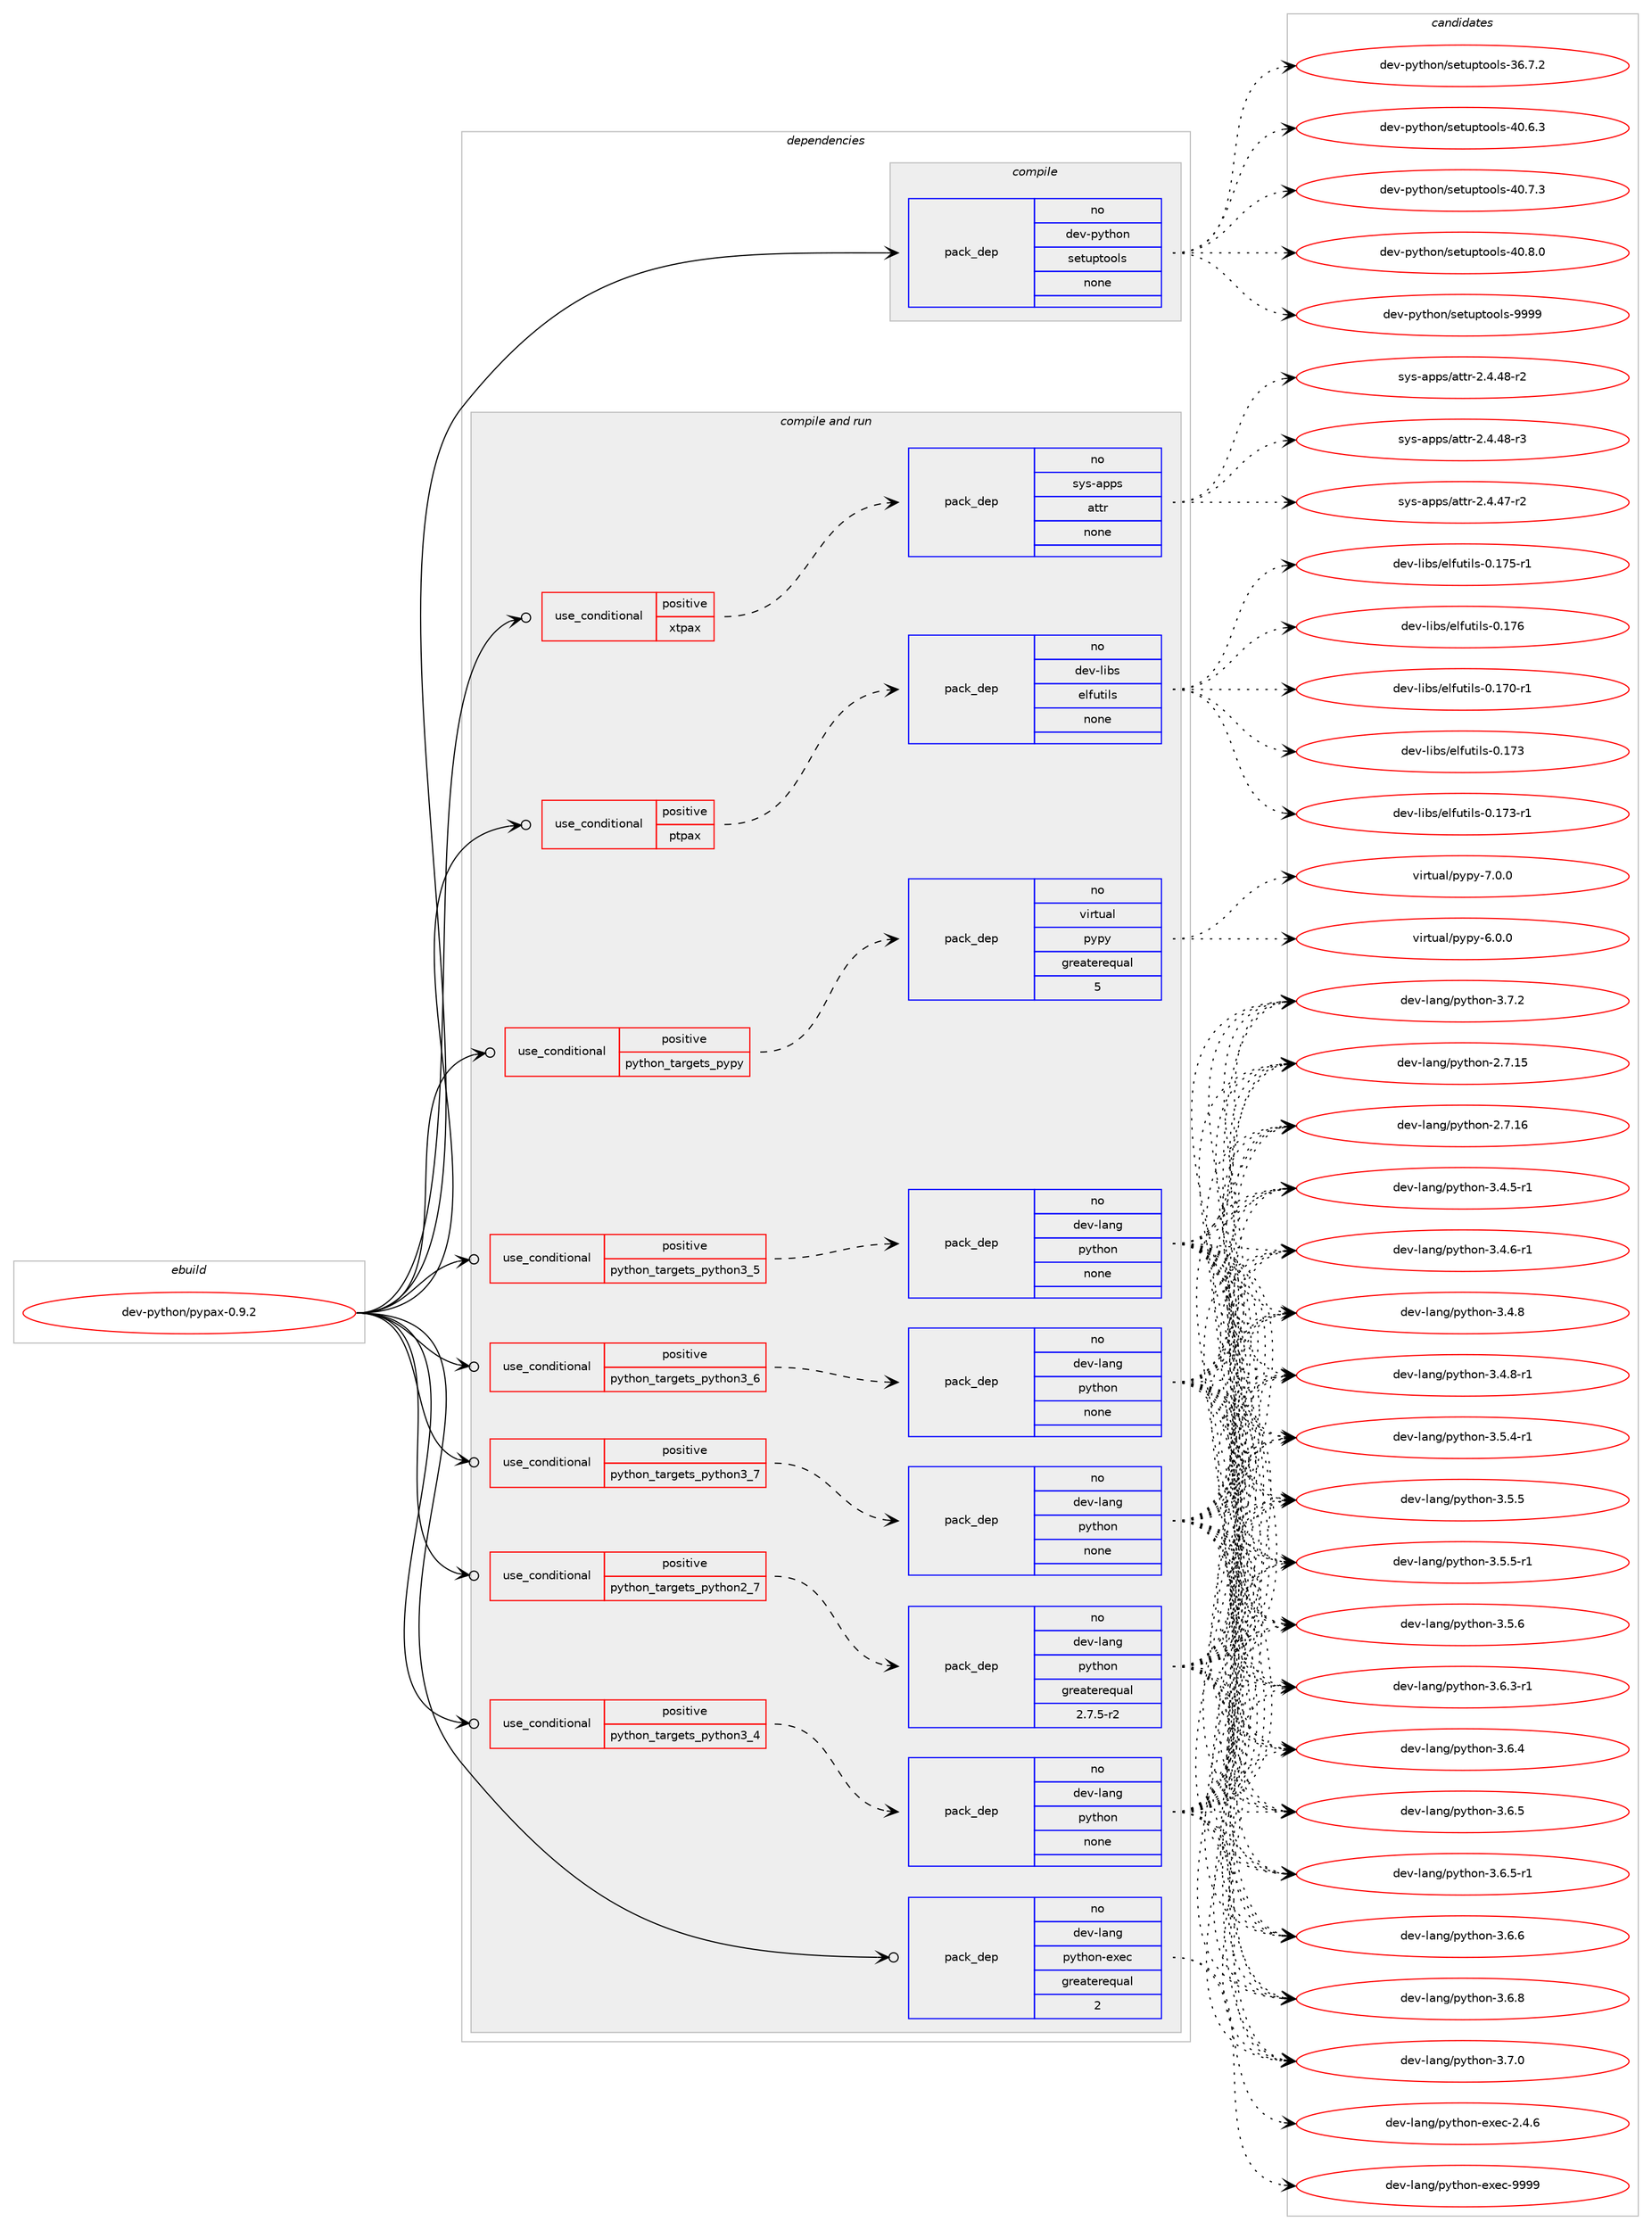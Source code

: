 digraph prolog {

# *************
# Graph options
# *************

newrank=true;
concentrate=true;
compound=true;
graph [rankdir=LR,fontname=Helvetica,fontsize=10,ranksep=1.5];#, ranksep=2.5, nodesep=0.2];
edge  [arrowhead=vee];
node  [fontname=Helvetica,fontsize=10];

# **********
# The ebuild
# **********

subgraph cluster_leftcol {
color=gray;
rank=same;
label=<<i>ebuild</i>>;
id [label="dev-python/pypax-0.9.2", color=red, width=4, href="../dev-python/pypax-0.9.2.svg"];
}

# ****************
# The dependencies
# ****************

subgraph cluster_midcol {
color=gray;
label=<<i>dependencies</i>>;
subgraph cluster_compile {
fillcolor="#eeeeee";
style=filled;
label=<<i>compile</i>>;
subgraph pack1026372 {
dependency1431121 [label=<<TABLE BORDER="0" CELLBORDER="1" CELLSPACING="0" CELLPADDING="4" WIDTH="220"><TR><TD ROWSPAN="6" CELLPADDING="30">pack_dep</TD></TR><TR><TD WIDTH="110">no</TD></TR><TR><TD>dev-python</TD></TR><TR><TD>setuptools</TD></TR><TR><TD>none</TD></TR><TR><TD></TD></TR></TABLE>>, shape=none, color=blue];
}
id:e -> dependency1431121:w [weight=20,style="solid",arrowhead="vee"];
}
subgraph cluster_compileandrun {
fillcolor="#eeeeee";
style=filled;
label=<<i>compile and run</i>>;
subgraph cond381426 {
dependency1431122 [label=<<TABLE BORDER="0" CELLBORDER="1" CELLSPACING="0" CELLPADDING="4"><TR><TD ROWSPAN="3" CELLPADDING="10">use_conditional</TD></TR><TR><TD>positive</TD></TR><TR><TD>ptpax</TD></TR></TABLE>>, shape=none, color=red];
subgraph pack1026373 {
dependency1431123 [label=<<TABLE BORDER="0" CELLBORDER="1" CELLSPACING="0" CELLPADDING="4" WIDTH="220"><TR><TD ROWSPAN="6" CELLPADDING="30">pack_dep</TD></TR><TR><TD WIDTH="110">no</TD></TR><TR><TD>dev-libs</TD></TR><TR><TD>elfutils</TD></TR><TR><TD>none</TD></TR><TR><TD></TD></TR></TABLE>>, shape=none, color=blue];
}
dependency1431122:e -> dependency1431123:w [weight=20,style="dashed",arrowhead="vee"];
}
id:e -> dependency1431122:w [weight=20,style="solid",arrowhead="odotvee"];
subgraph cond381427 {
dependency1431124 [label=<<TABLE BORDER="0" CELLBORDER="1" CELLSPACING="0" CELLPADDING="4"><TR><TD ROWSPAN="3" CELLPADDING="10">use_conditional</TD></TR><TR><TD>positive</TD></TR><TR><TD>python_targets_pypy</TD></TR></TABLE>>, shape=none, color=red];
subgraph pack1026374 {
dependency1431125 [label=<<TABLE BORDER="0" CELLBORDER="1" CELLSPACING="0" CELLPADDING="4" WIDTH="220"><TR><TD ROWSPAN="6" CELLPADDING="30">pack_dep</TD></TR><TR><TD WIDTH="110">no</TD></TR><TR><TD>virtual</TD></TR><TR><TD>pypy</TD></TR><TR><TD>greaterequal</TD></TR><TR><TD>5</TD></TR></TABLE>>, shape=none, color=blue];
}
dependency1431124:e -> dependency1431125:w [weight=20,style="dashed",arrowhead="vee"];
}
id:e -> dependency1431124:w [weight=20,style="solid",arrowhead="odotvee"];
subgraph cond381428 {
dependency1431126 [label=<<TABLE BORDER="0" CELLBORDER="1" CELLSPACING="0" CELLPADDING="4"><TR><TD ROWSPAN="3" CELLPADDING="10">use_conditional</TD></TR><TR><TD>positive</TD></TR><TR><TD>python_targets_python2_7</TD></TR></TABLE>>, shape=none, color=red];
subgraph pack1026375 {
dependency1431127 [label=<<TABLE BORDER="0" CELLBORDER="1" CELLSPACING="0" CELLPADDING="4" WIDTH="220"><TR><TD ROWSPAN="6" CELLPADDING="30">pack_dep</TD></TR><TR><TD WIDTH="110">no</TD></TR><TR><TD>dev-lang</TD></TR><TR><TD>python</TD></TR><TR><TD>greaterequal</TD></TR><TR><TD>2.7.5-r2</TD></TR></TABLE>>, shape=none, color=blue];
}
dependency1431126:e -> dependency1431127:w [weight=20,style="dashed",arrowhead="vee"];
}
id:e -> dependency1431126:w [weight=20,style="solid",arrowhead="odotvee"];
subgraph cond381429 {
dependency1431128 [label=<<TABLE BORDER="0" CELLBORDER="1" CELLSPACING="0" CELLPADDING="4"><TR><TD ROWSPAN="3" CELLPADDING="10">use_conditional</TD></TR><TR><TD>positive</TD></TR><TR><TD>python_targets_python3_4</TD></TR></TABLE>>, shape=none, color=red];
subgraph pack1026376 {
dependency1431129 [label=<<TABLE BORDER="0" CELLBORDER="1" CELLSPACING="0" CELLPADDING="4" WIDTH="220"><TR><TD ROWSPAN="6" CELLPADDING="30">pack_dep</TD></TR><TR><TD WIDTH="110">no</TD></TR><TR><TD>dev-lang</TD></TR><TR><TD>python</TD></TR><TR><TD>none</TD></TR><TR><TD></TD></TR></TABLE>>, shape=none, color=blue];
}
dependency1431128:e -> dependency1431129:w [weight=20,style="dashed",arrowhead="vee"];
}
id:e -> dependency1431128:w [weight=20,style="solid",arrowhead="odotvee"];
subgraph cond381430 {
dependency1431130 [label=<<TABLE BORDER="0" CELLBORDER="1" CELLSPACING="0" CELLPADDING="4"><TR><TD ROWSPAN="3" CELLPADDING="10">use_conditional</TD></TR><TR><TD>positive</TD></TR><TR><TD>python_targets_python3_5</TD></TR></TABLE>>, shape=none, color=red];
subgraph pack1026377 {
dependency1431131 [label=<<TABLE BORDER="0" CELLBORDER="1" CELLSPACING="0" CELLPADDING="4" WIDTH="220"><TR><TD ROWSPAN="6" CELLPADDING="30">pack_dep</TD></TR><TR><TD WIDTH="110">no</TD></TR><TR><TD>dev-lang</TD></TR><TR><TD>python</TD></TR><TR><TD>none</TD></TR><TR><TD></TD></TR></TABLE>>, shape=none, color=blue];
}
dependency1431130:e -> dependency1431131:w [weight=20,style="dashed",arrowhead="vee"];
}
id:e -> dependency1431130:w [weight=20,style="solid",arrowhead="odotvee"];
subgraph cond381431 {
dependency1431132 [label=<<TABLE BORDER="0" CELLBORDER="1" CELLSPACING="0" CELLPADDING="4"><TR><TD ROWSPAN="3" CELLPADDING="10">use_conditional</TD></TR><TR><TD>positive</TD></TR><TR><TD>python_targets_python3_6</TD></TR></TABLE>>, shape=none, color=red];
subgraph pack1026378 {
dependency1431133 [label=<<TABLE BORDER="0" CELLBORDER="1" CELLSPACING="0" CELLPADDING="4" WIDTH="220"><TR><TD ROWSPAN="6" CELLPADDING="30">pack_dep</TD></TR><TR><TD WIDTH="110">no</TD></TR><TR><TD>dev-lang</TD></TR><TR><TD>python</TD></TR><TR><TD>none</TD></TR><TR><TD></TD></TR></TABLE>>, shape=none, color=blue];
}
dependency1431132:e -> dependency1431133:w [weight=20,style="dashed",arrowhead="vee"];
}
id:e -> dependency1431132:w [weight=20,style="solid",arrowhead="odotvee"];
subgraph cond381432 {
dependency1431134 [label=<<TABLE BORDER="0" CELLBORDER="1" CELLSPACING="0" CELLPADDING="4"><TR><TD ROWSPAN="3" CELLPADDING="10">use_conditional</TD></TR><TR><TD>positive</TD></TR><TR><TD>python_targets_python3_7</TD></TR></TABLE>>, shape=none, color=red];
subgraph pack1026379 {
dependency1431135 [label=<<TABLE BORDER="0" CELLBORDER="1" CELLSPACING="0" CELLPADDING="4" WIDTH="220"><TR><TD ROWSPAN="6" CELLPADDING="30">pack_dep</TD></TR><TR><TD WIDTH="110">no</TD></TR><TR><TD>dev-lang</TD></TR><TR><TD>python</TD></TR><TR><TD>none</TD></TR><TR><TD></TD></TR></TABLE>>, shape=none, color=blue];
}
dependency1431134:e -> dependency1431135:w [weight=20,style="dashed",arrowhead="vee"];
}
id:e -> dependency1431134:w [weight=20,style="solid",arrowhead="odotvee"];
subgraph cond381433 {
dependency1431136 [label=<<TABLE BORDER="0" CELLBORDER="1" CELLSPACING="0" CELLPADDING="4"><TR><TD ROWSPAN="3" CELLPADDING="10">use_conditional</TD></TR><TR><TD>positive</TD></TR><TR><TD>xtpax</TD></TR></TABLE>>, shape=none, color=red];
subgraph pack1026380 {
dependency1431137 [label=<<TABLE BORDER="0" CELLBORDER="1" CELLSPACING="0" CELLPADDING="4" WIDTH="220"><TR><TD ROWSPAN="6" CELLPADDING="30">pack_dep</TD></TR><TR><TD WIDTH="110">no</TD></TR><TR><TD>sys-apps</TD></TR><TR><TD>attr</TD></TR><TR><TD>none</TD></TR><TR><TD></TD></TR></TABLE>>, shape=none, color=blue];
}
dependency1431136:e -> dependency1431137:w [weight=20,style="dashed",arrowhead="vee"];
}
id:e -> dependency1431136:w [weight=20,style="solid",arrowhead="odotvee"];
subgraph pack1026381 {
dependency1431138 [label=<<TABLE BORDER="0" CELLBORDER="1" CELLSPACING="0" CELLPADDING="4" WIDTH="220"><TR><TD ROWSPAN="6" CELLPADDING="30">pack_dep</TD></TR><TR><TD WIDTH="110">no</TD></TR><TR><TD>dev-lang</TD></TR><TR><TD>python-exec</TD></TR><TR><TD>greaterequal</TD></TR><TR><TD>2</TD></TR></TABLE>>, shape=none, color=blue];
}
id:e -> dependency1431138:w [weight=20,style="solid",arrowhead="odotvee"];
}
subgraph cluster_run {
fillcolor="#eeeeee";
style=filled;
label=<<i>run</i>>;
}
}

# **************
# The candidates
# **************

subgraph cluster_choices {
rank=same;
color=gray;
label=<<i>candidates</i>>;

subgraph choice1026372 {
color=black;
nodesep=1;
choice100101118451121211161041111104711510111611711211611111110811545515446554650 [label="dev-python/setuptools-36.7.2", color=red, width=4,href="../dev-python/setuptools-36.7.2.svg"];
choice100101118451121211161041111104711510111611711211611111110811545524846544651 [label="dev-python/setuptools-40.6.3", color=red, width=4,href="../dev-python/setuptools-40.6.3.svg"];
choice100101118451121211161041111104711510111611711211611111110811545524846554651 [label="dev-python/setuptools-40.7.3", color=red, width=4,href="../dev-python/setuptools-40.7.3.svg"];
choice100101118451121211161041111104711510111611711211611111110811545524846564648 [label="dev-python/setuptools-40.8.0", color=red, width=4,href="../dev-python/setuptools-40.8.0.svg"];
choice10010111845112121116104111110471151011161171121161111111081154557575757 [label="dev-python/setuptools-9999", color=red, width=4,href="../dev-python/setuptools-9999.svg"];
dependency1431121:e -> choice100101118451121211161041111104711510111611711211611111110811545515446554650:w [style=dotted,weight="100"];
dependency1431121:e -> choice100101118451121211161041111104711510111611711211611111110811545524846544651:w [style=dotted,weight="100"];
dependency1431121:e -> choice100101118451121211161041111104711510111611711211611111110811545524846554651:w [style=dotted,weight="100"];
dependency1431121:e -> choice100101118451121211161041111104711510111611711211611111110811545524846564648:w [style=dotted,weight="100"];
dependency1431121:e -> choice10010111845112121116104111110471151011161171121161111111081154557575757:w [style=dotted,weight="100"];
}
subgraph choice1026373 {
color=black;
nodesep=1;
choice1001011184510810598115471011081021171161051081154548464955484511449 [label="dev-libs/elfutils-0.170-r1", color=red, width=4,href="../dev-libs/elfutils-0.170-r1.svg"];
choice100101118451081059811547101108102117116105108115454846495551 [label="dev-libs/elfutils-0.173", color=red, width=4,href="../dev-libs/elfutils-0.173.svg"];
choice1001011184510810598115471011081021171161051081154548464955514511449 [label="dev-libs/elfutils-0.173-r1", color=red, width=4,href="../dev-libs/elfutils-0.173-r1.svg"];
choice1001011184510810598115471011081021171161051081154548464955534511449 [label="dev-libs/elfutils-0.175-r1", color=red, width=4,href="../dev-libs/elfutils-0.175-r1.svg"];
choice100101118451081059811547101108102117116105108115454846495554 [label="dev-libs/elfutils-0.176", color=red, width=4,href="../dev-libs/elfutils-0.176.svg"];
dependency1431123:e -> choice1001011184510810598115471011081021171161051081154548464955484511449:w [style=dotted,weight="100"];
dependency1431123:e -> choice100101118451081059811547101108102117116105108115454846495551:w [style=dotted,weight="100"];
dependency1431123:e -> choice1001011184510810598115471011081021171161051081154548464955514511449:w [style=dotted,weight="100"];
dependency1431123:e -> choice1001011184510810598115471011081021171161051081154548464955534511449:w [style=dotted,weight="100"];
dependency1431123:e -> choice100101118451081059811547101108102117116105108115454846495554:w [style=dotted,weight="100"];
}
subgraph choice1026374 {
color=black;
nodesep=1;
choice1181051141161179710847112121112121455446484648 [label="virtual/pypy-6.0.0", color=red, width=4,href="../virtual/pypy-6.0.0.svg"];
choice1181051141161179710847112121112121455546484648 [label="virtual/pypy-7.0.0", color=red, width=4,href="../virtual/pypy-7.0.0.svg"];
dependency1431125:e -> choice1181051141161179710847112121112121455446484648:w [style=dotted,weight="100"];
dependency1431125:e -> choice1181051141161179710847112121112121455546484648:w [style=dotted,weight="100"];
}
subgraph choice1026375 {
color=black;
nodesep=1;
choice10010111845108971101034711212111610411111045504655464953 [label="dev-lang/python-2.7.15", color=red, width=4,href="../dev-lang/python-2.7.15.svg"];
choice10010111845108971101034711212111610411111045504655464954 [label="dev-lang/python-2.7.16", color=red, width=4,href="../dev-lang/python-2.7.16.svg"];
choice1001011184510897110103471121211161041111104551465246534511449 [label="dev-lang/python-3.4.5-r1", color=red, width=4,href="../dev-lang/python-3.4.5-r1.svg"];
choice1001011184510897110103471121211161041111104551465246544511449 [label="dev-lang/python-3.4.6-r1", color=red, width=4,href="../dev-lang/python-3.4.6-r1.svg"];
choice100101118451089711010347112121116104111110455146524656 [label="dev-lang/python-3.4.8", color=red, width=4,href="../dev-lang/python-3.4.8.svg"];
choice1001011184510897110103471121211161041111104551465246564511449 [label="dev-lang/python-3.4.8-r1", color=red, width=4,href="../dev-lang/python-3.4.8-r1.svg"];
choice1001011184510897110103471121211161041111104551465346524511449 [label="dev-lang/python-3.5.4-r1", color=red, width=4,href="../dev-lang/python-3.5.4-r1.svg"];
choice100101118451089711010347112121116104111110455146534653 [label="dev-lang/python-3.5.5", color=red, width=4,href="../dev-lang/python-3.5.5.svg"];
choice1001011184510897110103471121211161041111104551465346534511449 [label="dev-lang/python-3.5.5-r1", color=red, width=4,href="../dev-lang/python-3.5.5-r1.svg"];
choice100101118451089711010347112121116104111110455146534654 [label="dev-lang/python-3.5.6", color=red, width=4,href="../dev-lang/python-3.5.6.svg"];
choice1001011184510897110103471121211161041111104551465446514511449 [label="dev-lang/python-3.6.3-r1", color=red, width=4,href="../dev-lang/python-3.6.3-r1.svg"];
choice100101118451089711010347112121116104111110455146544652 [label="dev-lang/python-3.6.4", color=red, width=4,href="../dev-lang/python-3.6.4.svg"];
choice100101118451089711010347112121116104111110455146544653 [label="dev-lang/python-3.6.5", color=red, width=4,href="../dev-lang/python-3.6.5.svg"];
choice1001011184510897110103471121211161041111104551465446534511449 [label="dev-lang/python-3.6.5-r1", color=red, width=4,href="../dev-lang/python-3.6.5-r1.svg"];
choice100101118451089711010347112121116104111110455146544654 [label="dev-lang/python-3.6.6", color=red, width=4,href="../dev-lang/python-3.6.6.svg"];
choice100101118451089711010347112121116104111110455146544656 [label="dev-lang/python-3.6.8", color=red, width=4,href="../dev-lang/python-3.6.8.svg"];
choice100101118451089711010347112121116104111110455146554648 [label="dev-lang/python-3.7.0", color=red, width=4,href="../dev-lang/python-3.7.0.svg"];
choice100101118451089711010347112121116104111110455146554650 [label="dev-lang/python-3.7.2", color=red, width=4,href="../dev-lang/python-3.7.2.svg"];
dependency1431127:e -> choice10010111845108971101034711212111610411111045504655464953:w [style=dotted,weight="100"];
dependency1431127:e -> choice10010111845108971101034711212111610411111045504655464954:w [style=dotted,weight="100"];
dependency1431127:e -> choice1001011184510897110103471121211161041111104551465246534511449:w [style=dotted,weight="100"];
dependency1431127:e -> choice1001011184510897110103471121211161041111104551465246544511449:w [style=dotted,weight="100"];
dependency1431127:e -> choice100101118451089711010347112121116104111110455146524656:w [style=dotted,weight="100"];
dependency1431127:e -> choice1001011184510897110103471121211161041111104551465246564511449:w [style=dotted,weight="100"];
dependency1431127:e -> choice1001011184510897110103471121211161041111104551465346524511449:w [style=dotted,weight="100"];
dependency1431127:e -> choice100101118451089711010347112121116104111110455146534653:w [style=dotted,weight="100"];
dependency1431127:e -> choice1001011184510897110103471121211161041111104551465346534511449:w [style=dotted,weight="100"];
dependency1431127:e -> choice100101118451089711010347112121116104111110455146534654:w [style=dotted,weight="100"];
dependency1431127:e -> choice1001011184510897110103471121211161041111104551465446514511449:w [style=dotted,weight="100"];
dependency1431127:e -> choice100101118451089711010347112121116104111110455146544652:w [style=dotted,weight="100"];
dependency1431127:e -> choice100101118451089711010347112121116104111110455146544653:w [style=dotted,weight="100"];
dependency1431127:e -> choice1001011184510897110103471121211161041111104551465446534511449:w [style=dotted,weight="100"];
dependency1431127:e -> choice100101118451089711010347112121116104111110455146544654:w [style=dotted,weight="100"];
dependency1431127:e -> choice100101118451089711010347112121116104111110455146544656:w [style=dotted,weight="100"];
dependency1431127:e -> choice100101118451089711010347112121116104111110455146554648:w [style=dotted,weight="100"];
dependency1431127:e -> choice100101118451089711010347112121116104111110455146554650:w [style=dotted,weight="100"];
}
subgraph choice1026376 {
color=black;
nodesep=1;
choice10010111845108971101034711212111610411111045504655464953 [label="dev-lang/python-2.7.15", color=red, width=4,href="../dev-lang/python-2.7.15.svg"];
choice10010111845108971101034711212111610411111045504655464954 [label="dev-lang/python-2.7.16", color=red, width=4,href="../dev-lang/python-2.7.16.svg"];
choice1001011184510897110103471121211161041111104551465246534511449 [label="dev-lang/python-3.4.5-r1", color=red, width=4,href="../dev-lang/python-3.4.5-r1.svg"];
choice1001011184510897110103471121211161041111104551465246544511449 [label="dev-lang/python-3.4.6-r1", color=red, width=4,href="../dev-lang/python-3.4.6-r1.svg"];
choice100101118451089711010347112121116104111110455146524656 [label="dev-lang/python-3.4.8", color=red, width=4,href="../dev-lang/python-3.4.8.svg"];
choice1001011184510897110103471121211161041111104551465246564511449 [label="dev-lang/python-3.4.8-r1", color=red, width=4,href="../dev-lang/python-3.4.8-r1.svg"];
choice1001011184510897110103471121211161041111104551465346524511449 [label="dev-lang/python-3.5.4-r1", color=red, width=4,href="../dev-lang/python-3.5.4-r1.svg"];
choice100101118451089711010347112121116104111110455146534653 [label="dev-lang/python-3.5.5", color=red, width=4,href="../dev-lang/python-3.5.5.svg"];
choice1001011184510897110103471121211161041111104551465346534511449 [label="dev-lang/python-3.5.5-r1", color=red, width=4,href="../dev-lang/python-3.5.5-r1.svg"];
choice100101118451089711010347112121116104111110455146534654 [label="dev-lang/python-3.5.6", color=red, width=4,href="../dev-lang/python-3.5.6.svg"];
choice1001011184510897110103471121211161041111104551465446514511449 [label="dev-lang/python-3.6.3-r1", color=red, width=4,href="../dev-lang/python-3.6.3-r1.svg"];
choice100101118451089711010347112121116104111110455146544652 [label="dev-lang/python-3.6.4", color=red, width=4,href="../dev-lang/python-3.6.4.svg"];
choice100101118451089711010347112121116104111110455146544653 [label="dev-lang/python-3.6.5", color=red, width=4,href="../dev-lang/python-3.6.5.svg"];
choice1001011184510897110103471121211161041111104551465446534511449 [label="dev-lang/python-3.6.5-r1", color=red, width=4,href="../dev-lang/python-3.6.5-r1.svg"];
choice100101118451089711010347112121116104111110455146544654 [label="dev-lang/python-3.6.6", color=red, width=4,href="../dev-lang/python-3.6.6.svg"];
choice100101118451089711010347112121116104111110455146544656 [label="dev-lang/python-3.6.8", color=red, width=4,href="../dev-lang/python-3.6.8.svg"];
choice100101118451089711010347112121116104111110455146554648 [label="dev-lang/python-3.7.0", color=red, width=4,href="../dev-lang/python-3.7.0.svg"];
choice100101118451089711010347112121116104111110455146554650 [label="dev-lang/python-3.7.2", color=red, width=4,href="../dev-lang/python-3.7.2.svg"];
dependency1431129:e -> choice10010111845108971101034711212111610411111045504655464953:w [style=dotted,weight="100"];
dependency1431129:e -> choice10010111845108971101034711212111610411111045504655464954:w [style=dotted,weight="100"];
dependency1431129:e -> choice1001011184510897110103471121211161041111104551465246534511449:w [style=dotted,weight="100"];
dependency1431129:e -> choice1001011184510897110103471121211161041111104551465246544511449:w [style=dotted,weight="100"];
dependency1431129:e -> choice100101118451089711010347112121116104111110455146524656:w [style=dotted,weight="100"];
dependency1431129:e -> choice1001011184510897110103471121211161041111104551465246564511449:w [style=dotted,weight="100"];
dependency1431129:e -> choice1001011184510897110103471121211161041111104551465346524511449:w [style=dotted,weight="100"];
dependency1431129:e -> choice100101118451089711010347112121116104111110455146534653:w [style=dotted,weight="100"];
dependency1431129:e -> choice1001011184510897110103471121211161041111104551465346534511449:w [style=dotted,weight="100"];
dependency1431129:e -> choice100101118451089711010347112121116104111110455146534654:w [style=dotted,weight="100"];
dependency1431129:e -> choice1001011184510897110103471121211161041111104551465446514511449:w [style=dotted,weight="100"];
dependency1431129:e -> choice100101118451089711010347112121116104111110455146544652:w [style=dotted,weight="100"];
dependency1431129:e -> choice100101118451089711010347112121116104111110455146544653:w [style=dotted,weight="100"];
dependency1431129:e -> choice1001011184510897110103471121211161041111104551465446534511449:w [style=dotted,weight="100"];
dependency1431129:e -> choice100101118451089711010347112121116104111110455146544654:w [style=dotted,weight="100"];
dependency1431129:e -> choice100101118451089711010347112121116104111110455146544656:w [style=dotted,weight="100"];
dependency1431129:e -> choice100101118451089711010347112121116104111110455146554648:w [style=dotted,weight="100"];
dependency1431129:e -> choice100101118451089711010347112121116104111110455146554650:w [style=dotted,weight="100"];
}
subgraph choice1026377 {
color=black;
nodesep=1;
choice10010111845108971101034711212111610411111045504655464953 [label="dev-lang/python-2.7.15", color=red, width=4,href="../dev-lang/python-2.7.15.svg"];
choice10010111845108971101034711212111610411111045504655464954 [label="dev-lang/python-2.7.16", color=red, width=4,href="../dev-lang/python-2.7.16.svg"];
choice1001011184510897110103471121211161041111104551465246534511449 [label="dev-lang/python-3.4.5-r1", color=red, width=4,href="../dev-lang/python-3.4.5-r1.svg"];
choice1001011184510897110103471121211161041111104551465246544511449 [label="dev-lang/python-3.4.6-r1", color=red, width=4,href="../dev-lang/python-3.4.6-r1.svg"];
choice100101118451089711010347112121116104111110455146524656 [label="dev-lang/python-3.4.8", color=red, width=4,href="../dev-lang/python-3.4.8.svg"];
choice1001011184510897110103471121211161041111104551465246564511449 [label="dev-lang/python-3.4.8-r1", color=red, width=4,href="../dev-lang/python-3.4.8-r1.svg"];
choice1001011184510897110103471121211161041111104551465346524511449 [label="dev-lang/python-3.5.4-r1", color=red, width=4,href="../dev-lang/python-3.5.4-r1.svg"];
choice100101118451089711010347112121116104111110455146534653 [label="dev-lang/python-3.5.5", color=red, width=4,href="../dev-lang/python-3.5.5.svg"];
choice1001011184510897110103471121211161041111104551465346534511449 [label="dev-lang/python-3.5.5-r1", color=red, width=4,href="../dev-lang/python-3.5.5-r1.svg"];
choice100101118451089711010347112121116104111110455146534654 [label="dev-lang/python-3.5.6", color=red, width=4,href="../dev-lang/python-3.5.6.svg"];
choice1001011184510897110103471121211161041111104551465446514511449 [label="dev-lang/python-3.6.3-r1", color=red, width=4,href="../dev-lang/python-3.6.3-r1.svg"];
choice100101118451089711010347112121116104111110455146544652 [label="dev-lang/python-3.6.4", color=red, width=4,href="../dev-lang/python-3.6.4.svg"];
choice100101118451089711010347112121116104111110455146544653 [label="dev-lang/python-3.6.5", color=red, width=4,href="../dev-lang/python-3.6.5.svg"];
choice1001011184510897110103471121211161041111104551465446534511449 [label="dev-lang/python-3.6.5-r1", color=red, width=4,href="../dev-lang/python-3.6.5-r1.svg"];
choice100101118451089711010347112121116104111110455146544654 [label="dev-lang/python-3.6.6", color=red, width=4,href="../dev-lang/python-3.6.6.svg"];
choice100101118451089711010347112121116104111110455146544656 [label="dev-lang/python-3.6.8", color=red, width=4,href="../dev-lang/python-3.6.8.svg"];
choice100101118451089711010347112121116104111110455146554648 [label="dev-lang/python-3.7.0", color=red, width=4,href="../dev-lang/python-3.7.0.svg"];
choice100101118451089711010347112121116104111110455146554650 [label="dev-lang/python-3.7.2", color=red, width=4,href="../dev-lang/python-3.7.2.svg"];
dependency1431131:e -> choice10010111845108971101034711212111610411111045504655464953:w [style=dotted,weight="100"];
dependency1431131:e -> choice10010111845108971101034711212111610411111045504655464954:w [style=dotted,weight="100"];
dependency1431131:e -> choice1001011184510897110103471121211161041111104551465246534511449:w [style=dotted,weight="100"];
dependency1431131:e -> choice1001011184510897110103471121211161041111104551465246544511449:w [style=dotted,weight="100"];
dependency1431131:e -> choice100101118451089711010347112121116104111110455146524656:w [style=dotted,weight="100"];
dependency1431131:e -> choice1001011184510897110103471121211161041111104551465246564511449:w [style=dotted,weight="100"];
dependency1431131:e -> choice1001011184510897110103471121211161041111104551465346524511449:w [style=dotted,weight="100"];
dependency1431131:e -> choice100101118451089711010347112121116104111110455146534653:w [style=dotted,weight="100"];
dependency1431131:e -> choice1001011184510897110103471121211161041111104551465346534511449:w [style=dotted,weight="100"];
dependency1431131:e -> choice100101118451089711010347112121116104111110455146534654:w [style=dotted,weight="100"];
dependency1431131:e -> choice1001011184510897110103471121211161041111104551465446514511449:w [style=dotted,weight="100"];
dependency1431131:e -> choice100101118451089711010347112121116104111110455146544652:w [style=dotted,weight="100"];
dependency1431131:e -> choice100101118451089711010347112121116104111110455146544653:w [style=dotted,weight="100"];
dependency1431131:e -> choice1001011184510897110103471121211161041111104551465446534511449:w [style=dotted,weight="100"];
dependency1431131:e -> choice100101118451089711010347112121116104111110455146544654:w [style=dotted,weight="100"];
dependency1431131:e -> choice100101118451089711010347112121116104111110455146544656:w [style=dotted,weight="100"];
dependency1431131:e -> choice100101118451089711010347112121116104111110455146554648:w [style=dotted,weight="100"];
dependency1431131:e -> choice100101118451089711010347112121116104111110455146554650:w [style=dotted,weight="100"];
}
subgraph choice1026378 {
color=black;
nodesep=1;
choice10010111845108971101034711212111610411111045504655464953 [label="dev-lang/python-2.7.15", color=red, width=4,href="../dev-lang/python-2.7.15.svg"];
choice10010111845108971101034711212111610411111045504655464954 [label="dev-lang/python-2.7.16", color=red, width=4,href="../dev-lang/python-2.7.16.svg"];
choice1001011184510897110103471121211161041111104551465246534511449 [label="dev-lang/python-3.4.5-r1", color=red, width=4,href="../dev-lang/python-3.4.5-r1.svg"];
choice1001011184510897110103471121211161041111104551465246544511449 [label="dev-lang/python-3.4.6-r1", color=red, width=4,href="../dev-lang/python-3.4.6-r1.svg"];
choice100101118451089711010347112121116104111110455146524656 [label="dev-lang/python-3.4.8", color=red, width=4,href="../dev-lang/python-3.4.8.svg"];
choice1001011184510897110103471121211161041111104551465246564511449 [label="dev-lang/python-3.4.8-r1", color=red, width=4,href="../dev-lang/python-3.4.8-r1.svg"];
choice1001011184510897110103471121211161041111104551465346524511449 [label="dev-lang/python-3.5.4-r1", color=red, width=4,href="../dev-lang/python-3.5.4-r1.svg"];
choice100101118451089711010347112121116104111110455146534653 [label="dev-lang/python-3.5.5", color=red, width=4,href="../dev-lang/python-3.5.5.svg"];
choice1001011184510897110103471121211161041111104551465346534511449 [label="dev-lang/python-3.5.5-r1", color=red, width=4,href="../dev-lang/python-3.5.5-r1.svg"];
choice100101118451089711010347112121116104111110455146534654 [label="dev-lang/python-3.5.6", color=red, width=4,href="../dev-lang/python-3.5.6.svg"];
choice1001011184510897110103471121211161041111104551465446514511449 [label="dev-lang/python-3.6.3-r1", color=red, width=4,href="../dev-lang/python-3.6.3-r1.svg"];
choice100101118451089711010347112121116104111110455146544652 [label="dev-lang/python-3.6.4", color=red, width=4,href="../dev-lang/python-3.6.4.svg"];
choice100101118451089711010347112121116104111110455146544653 [label="dev-lang/python-3.6.5", color=red, width=4,href="../dev-lang/python-3.6.5.svg"];
choice1001011184510897110103471121211161041111104551465446534511449 [label="dev-lang/python-3.6.5-r1", color=red, width=4,href="../dev-lang/python-3.6.5-r1.svg"];
choice100101118451089711010347112121116104111110455146544654 [label="dev-lang/python-3.6.6", color=red, width=4,href="../dev-lang/python-3.6.6.svg"];
choice100101118451089711010347112121116104111110455146544656 [label="dev-lang/python-3.6.8", color=red, width=4,href="../dev-lang/python-3.6.8.svg"];
choice100101118451089711010347112121116104111110455146554648 [label="dev-lang/python-3.7.0", color=red, width=4,href="../dev-lang/python-3.7.0.svg"];
choice100101118451089711010347112121116104111110455146554650 [label="dev-lang/python-3.7.2", color=red, width=4,href="../dev-lang/python-3.7.2.svg"];
dependency1431133:e -> choice10010111845108971101034711212111610411111045504655464953:w [style=dotted,weight="100"];
dependency1431133:e -> choice10010111845108971101034711212111610411111045504655464954:w [style=dotted,weight="100"];
dependency1431133:e -> choice1001011184510897110103471121211161041111104551465246534511449:w [style=dotted,weight="100"];
dependency1431133:e -> choice1001011184510897110103471121211161041111104551465246544511449:w [style=dotted,weight="100"];
dependency1431133:e -> choice100101118451089711010347112121116104111110455146524656:w [style=dotted,weight="100"];
dependency1431133:e -> choice1001011184510897110103471121211161041111104551465246564511449:w [style=dotted,weight="100"];
dependency1431133:e -> choice1001011184510897110103471121211161041111104551465346524511449:w [style=dotted,weight="100"];
dependency1431133:e -> choice100101118451089711010347112121116104111110455146534653:w [style=dotted,weight="100"];
dependency1431133:e -> choice1001011184510897110103471121211161041111104551465346534511449:w [style=dotted,weight="100"];
dependency1431133:e -> choice100101118451089711010347112121116104111110455146534654:w [style=dotted,weight="100"];
dependency1431133:e -> choice1001011184510897110103471121211161041111104551465446514511449:w [style=dotted,weight="100"];
dependency1431133:e -> choice100101118451089711010347112121116104111110455146544652:w [style=dotted,weight="100"];
dependency1431133:e -> choice100101118451089711010347112121116104111110455146544653:w [style=dotted,weight="100"];
dependency1431133:e -> choice1001011184510897110103471121211161041111104551465446534511449:w [style=dotted,weight="100"];
dependency1431133:e -> choice100101118451089711010347112121116104111110455146544654:w [style=dotted,weight="100"];
dependency1431133:e -> choice100101118451089711010347112121116104111110455146544656:w [style=dotted,weight="100"];
dependency1431133:e -> choice100101118451089711010347112121116104111110455146554648:w [style=dotted,weight="100"];
dependency1431133:e -> choice100101118451089711010347112121116104111110455146554650:w [style=dotted,weight="100"];
}
subgraph choice1026379 {
color=black;
nodesep=1;
choice10010111845108971101034711212111610411111045504655464953 [label="dev-lang/python-2.7.15", color=red, width=4,href="../dev-lang/python-2.7.15.svg"];
choice10010111845108971101034711212111610411111045504655464954 [label="dev-lang/python-2.7.16", color=red, width=4,href="../dev-lang/python-2.7.16.svg"];
choice1001011184510897110103471121211161041111104551465246534511449 [label="dev-lang/python-3.4.5-r1", color=red, width=4,href="../dev-lang/python-3.4.5-r1.svg"];
choice1001011184510897110103471121211161041111104551465246544511449 [label="dev-lang/python-3.4.6-r1", color=red, width=4,href="../dev-lang/python-3.4.6-r1.svg"];
choice100101118451089711010347112121116104111110455146524656 [label="dev-lang/python-3.4.8", color=red, width=4,href="../dev-lang/python-3.4.8.svg"];
choice1001011184510897110103471121211161041111104551465246564511449 [label="dev-lang/python-3.4.8-r1", color=red, width=4,href="../dev-lang/python-3.4.8-r1.svg"];
choice1001011184510897110103471121211161041111104551465346524511449 [label="dev-lang/python-3.5.4-r1", color=red, width=4,href="../dev-lang/python-3.5.4-r1.svg"];
choice100101118451089711010347112121116104111110455146534653 [label="dev-lang/python-3.5.5", color=red, width=4,href="../dev-lang/python-3.5.5.svg"];
choice1001011184510897110103471121211161041111104551465346534511449 [label="dev-lang/python-3.5.5-r1", color=red, width=4,href="../dev-lang/python-3.5.5-r1.svg"];
choice100101118451089711010347112121116104111110455146534654 [label="dev-lang/python-3.5.6", color=red, width=4,href="../dev-lang/python-3.5.6.svg"];
choice1001011184510897110103471121211161041111104551465446514511449 [label="dev-lang/python-3.6.3-r1", color=red, width=4,href="../dev-lang/python-3.6.3-r1.svg"];
choice100101118451089711010347112121116104111110455146544652 [label="dev-lang/python-3.6.4", color=red, width=4,href="../dev-lang/python-3.6.4.svg"];
choice100101118451089711010347112121116104111110455146544653 [label="dev-lang/python-3.6.5", color=red, width=4,href="../dev-lang/python-3.6.5.svg"];
choice1001011184510897110103471121211161041111104551465446534511449 [label="dev-lang/python-3.6.5-r1", color=red, width=4,href="../dev-lang/python-3.6.5-r1.svg"];
choice100101118451089711010347112121116104111110455146544654 [label="dev-lang/python-3.6.6", color=red, width=4,href="../dev-lang/python-3.6.6.svg"];
choice100101118451089711010347112121116104111110455146544656 [label="dev-lang/python-3.6.8", color=red, width=4,href="../dev-lang/python-3.6.8.svg"];
choice100101118451089711010347112121116104111110455146554648 [label="dev-lang/python-3.7.0", color=red, width=4,href="../dev-lang/python-3.7.0.svg"];
choice100101118451089711010347112121116104111110455146554650 [label="dev-lang/python-3.7.2", color=red, width=4,href="../dev-lang/python-3.7.2.svg"];
dependency1431135:e -> choice10010111845108971101034711212111610411111045504655464953:w [style=dotted,weight="100"];
dependency1431135:e -> choice10010111845108971101034711212111610411111045504655464954:w [style=dotted,weight="100"];
dependency1431135:e -> choice1001011184510897110103471121211161041111104551465246534511449:w [style=dotted,weight="100"];
dependency1431135:e -> choice1001011184510897110103471121211161041111104551465246544511449:w [style=dotted,weight="100"];
dependency1431135:e -> choice100101118451089711010347112121116104111110455146524656:w [style=dotted,weight="100"];
dependency1431135:e -> choice1001011184510897110103471121211161041111104551465246564511449:w [style=dotted,weight="100"];
dependency1431135:e -> choice1001011184510897110103471121211161041111104551465346524511449:w [style=dotted,weight="100"];
dependency1431135:e -> choice100101118451089711010347112121116104111110455146534653:w [style=dotted,weight="100"];
dependency1431135:e -> choice1001011184510897110103471121211161041111104551465346534511449:w [style=dotted,weight="100"];
dependency1431135:e -> choice100101118451089711010347112121116104111110455146534654:w [style=dotted,weight="100"];
dependency1431135:e -> choice1001011184510897110103471121211161041111104551465446514511449:w [style=dotted,weight="100"];
dependency1431135:e -> choice100101118451089711010347112121116104111110455146544652:w [style=dotted,weight="100"];
dependency1431135:e -> choice100101118451089711010347112121116104111110455146544653:w [style=dotted,weight="100"];
dependency1431135:e -> choice1001011184510897110103471121211161041111104551465446534511449:w [style=dotted,weight="100"];
dependency1431135:e -> choice100101118451089711010347112121116104111110455146544654:w [style=dotted,weight="100"];
dependency1431135:e -> choice100101118451089711010347112121116104111110455146544656:w [style=dotted,weight="100"];
dependency1431135:e -> choice100101118451089711010347112121116104111110455146554648:w [style=dotted,weight="100"];
dependency1431135:e -> choice100101118451089711010347112121116104111110455146554650:w [style=dotted,weight="100"];
}
subgraph choice1026380 {
color=black;
nodesep=1;
choice11512111545971121121154797116116114455046524652554511450 [label="sys-apps/attr-2.4.47-r2", color=red, width=4,href="../sys-apps/attr-2.4.47-r2.svg"];
choice11512111545971121121154797116116114455046524652564511450 [label="sys-apps/attr-2.4.48-r2", color=red, width=4,href="../sys-apps/attr-2.4.48-r2.svg"];
choice11512111545971121121154797116116114455046524652564511451 [label="sys-apps/attr-2.4.48-r3", color=red, width=4,href="../sys-apps/attr-2.4.48-r3.svg"];
dependency1431137:e -> choice11512111545971121121154797116116114455046524652554511450:w [style=dotted,weight="100"];
dependency1431137:e -> choice11512111545971121121154797116116114455046524652564511450:w [style=dotted,weight="100"];
dependency1431137:e -> choice11512111545971121121154797116116114455046524652564511451:w [style=dotted,weight="100"];
}
subgraph choice1026381 {
color=black;
nodesep=1;
choice1001011184510897110103471121211161041111104510112010199455046524654 [label="dev-lang/python-exec-2.4.6", color=red, width=4,href="../dev-lang/python-exec-2.4.6.svg"];
choice10010111845108971101034711212111610411111045101120101994557575757 [label="dev-lang/python-exec-9999", color=red, width=4,href="../dev-lang/python-exec-9999.svg"];
dependency1431138:e -> choice1001011184510897110103471121211161041111104510112010199455046524654:w [style=dotted,weight="100"];
dependency1431138:e -> choice10010111845108971101034711212111610411111045101120101994557575757:w [style=dotted,weight="100"];
}
}

}
